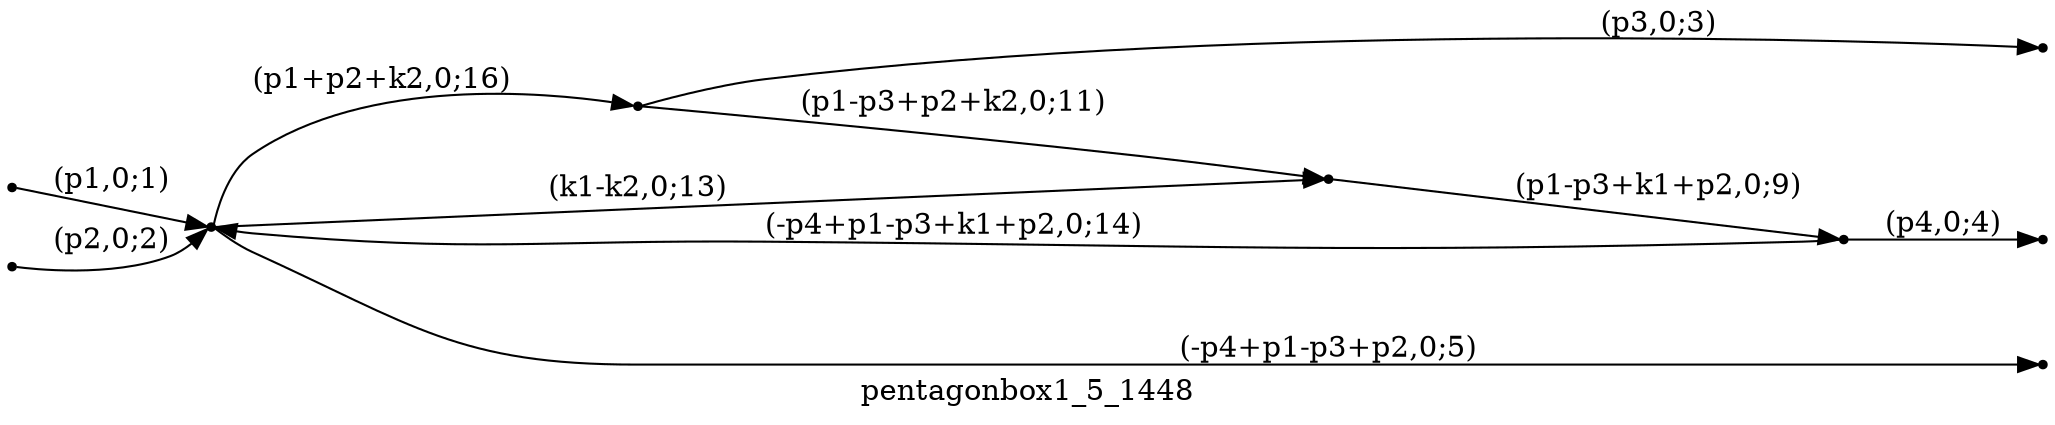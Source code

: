 digraph pentagonbox1_5_1448 {
  label="pentagonbox1_5_1448";
  rankdir="LR";
  subgraph edges {
    -1 -> 4 [label="(p1,0;1)"];
    -2 -> 4 [label="(p2,0;2)"];
    3 -> -3 [label="(p3,0;3)"];
    2 -> -4 [label="(p4,0;4)"];
    4 -> -5 [label="(-p4+p1-p3+p2,0;5)"];
    1 -> 2 [label="(p1-p3+k1+p2,0;9)"];
    3 -> 1 [label="(p1-p3+p2+k2,0;11)"];
    4 -> 1 [label="(k1-k2,0;13)"];
    2 -> 4 [label="(-p4+p1-p3+k1+p2,0;14)"];
    4 -> 3 [label="(p1+p2+k2,0;16)"];
  }
  subgraph incoming { rank="source"; -1; -2; }
  subgraph outgoing { rank="sink"; -3; -4; -5; }
-5 [shape=point];
-4 [shape=point];
-3 [shape=point];
-2 [shape=point];
-1 [shape=point];
1 [shape=point];
2 [shape=point];
3 [shape=point];
4 [shape=point];
}

